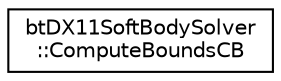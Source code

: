 digraph "Graphical Class Hierarchy"
{
  edge [fontname="Helvetica",fontsize="10",labelfontname="Helvetica",labelfontsize="10"];
  node [fontname="Helvetica",fontsize="10",shape=record];
  rankdir="LR";
  Node1 [label="btDX11SoftBodySolver\l::ComputeBoundsCB",height=0.2,width=0.4,color="black", fillcolor="white", style="filled",URL="$structbt_d_x11_soft_body_solver_1_1_compute_bounds_c_b.html"];
}
